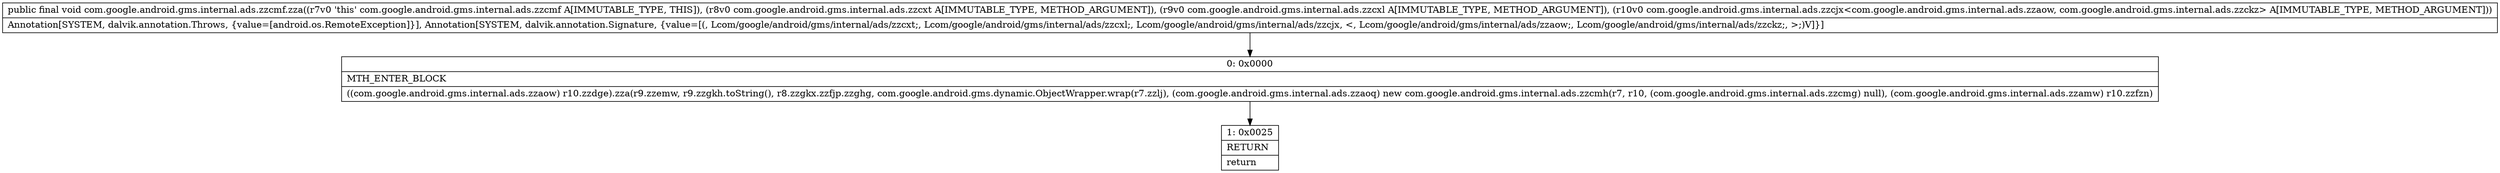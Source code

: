 digraph "CFG forcom.google.android.gms.internal.ads.zzcmf.zza(Lcom\/google\/android\/gms\/internal\/ads\/zzcxt;Lcom\/google\/android\/gms\/internal\/ads\/zzcxl;Lcom\/google\/android\/gms\/internal\/ads\/zzcjx;)V" {
Node_0 [shape=record,label="{0\:\ 0x0000|MTH_ENTER_BLOCK\l|((com.google.android.gms.internal.ads.zzaow) r10.zzdge).zza(r9.zzemw, r9.zzgkh.toString(), r8.zzgkx.zzfjp.zzghg, com.google.android.gms.dynamic.ObjectWrapper.wrap(r7.zzlj), (com.google.android.gms.internal.ads.zzaoq) new com.google.android.gms.internal.ads.zzcmh(r7, r10, (com.google.android.gms.internal.ads.zzcmg) null), (com.google.android.gms.internal.ads.zzamw) r10.zzfzn)\l}"];
Node_1 [shape=record,label="{1\:\ 0x0025|RETURN\l|return\l}"];
MethodNode[shape=record,label="{public final void com.google.android.gms.internal.ads.zzcmf.zza((r7v0 'this' com.google.android.gms.internal.ads.zzcmf A[IMMUTABLE_TYPE, THIS]), (r8v0 com.google.android.gms.internal.ads.zzcxt A[IMMUTABLE_TYPE, METHOD_ARGUMENT]), (r9v0 com.google.android.gms.internal.ads.zzcxl A[IMMUTABLE_TYPE, METHOD_ARGUMENT]), (r10v0 com.google.android.gms.internal.ads.zzcjx\<com.google.android.gms.internal.ads.zzaow, com.google.android.gms.internal.ads.zzckz\> A[IMMUTABLE_TYPE, METHOD_ARGUMENT]))  | Annotation[SYSTEM, dalvik.annotation.Throws, \{value=[android.os.RemoteException]\}], Annotation[SYSTEM, dalvik.annotation.Signature, \{value=[(, Lcom\/google\/android\/gms\/internal\/ads\/zzcxt;, Lcom\/google\/android\/gms\/internal\/ads\/zzcxl;, Lcom\/google\/android\/gms\/internal\/ads\/zzcjx, \<, Lcom\/google\/android\/gms\/internal\/ads\/zzaow;, Lcom\/google\/android\/gms\/internal\/ads\/zzckz;, \>;)V]\}]\l}"];
MethodNode -> Node_0;
Node_0 -> Node_1;
}

